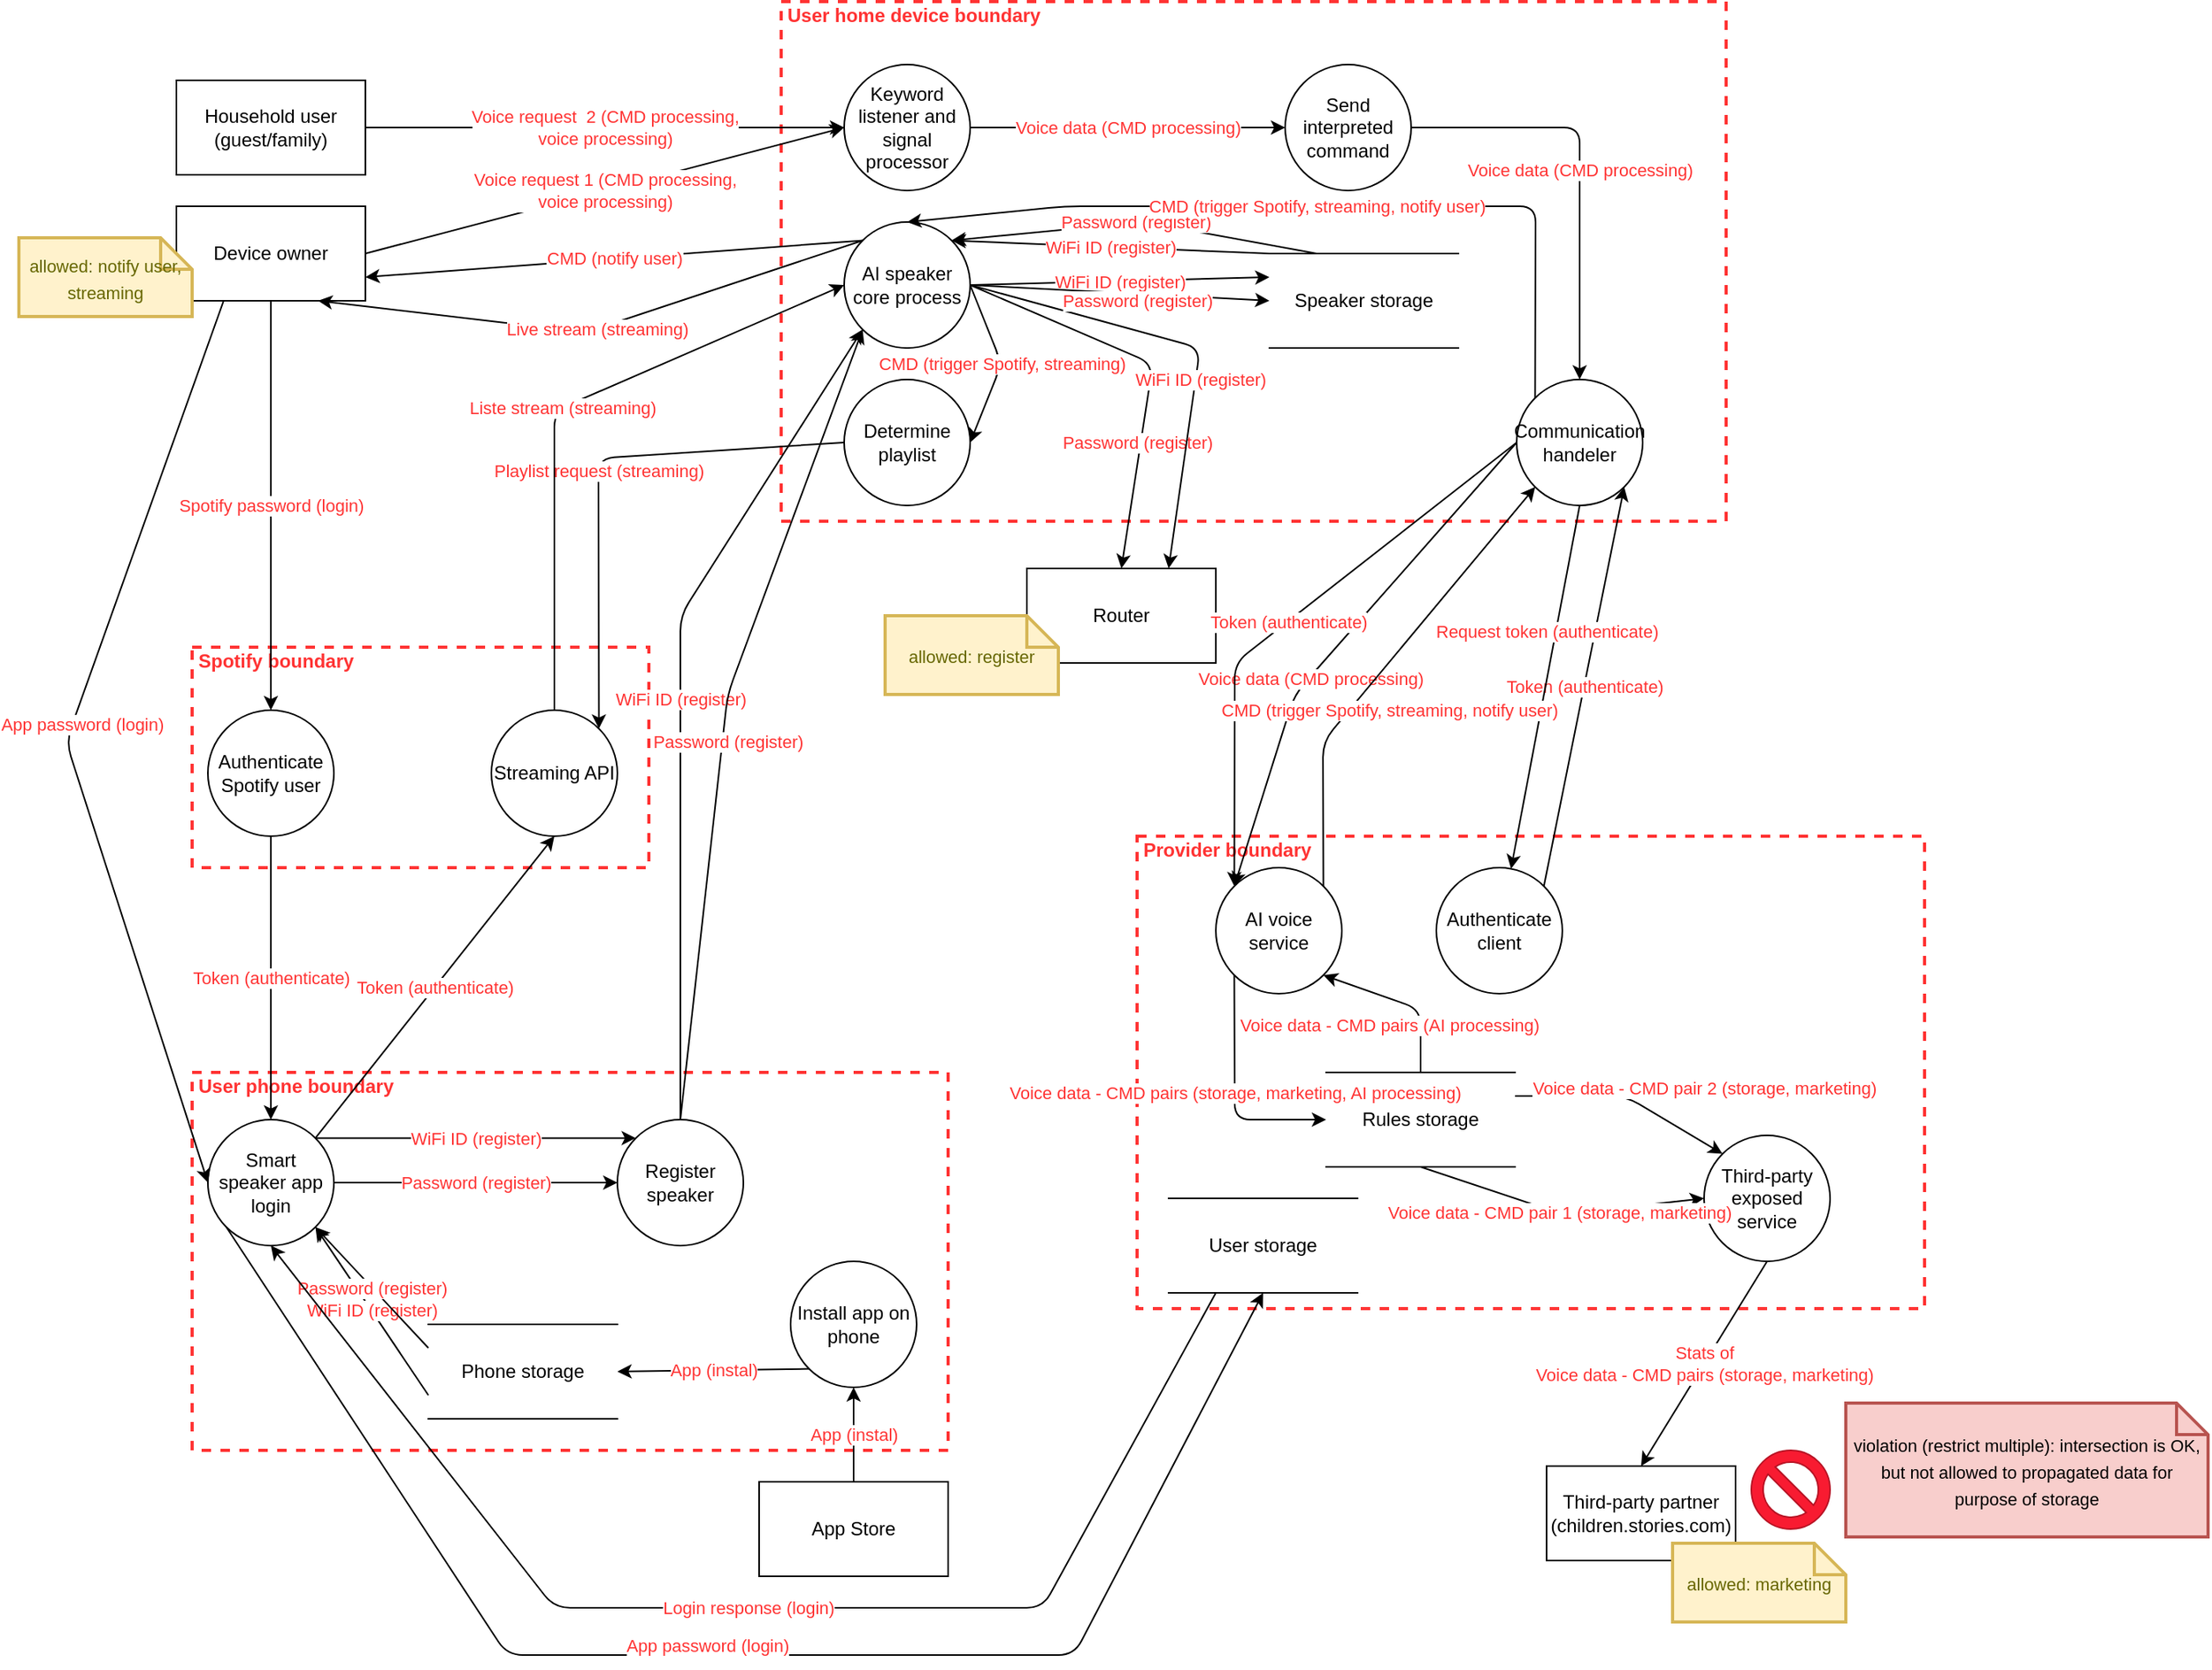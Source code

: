<mxfile version="16.5.1" type="device"><diagram id="mPVW4OZqNExP642rO-Jn" name="Page-1"><mxGraphModel dx="2253" dy="972" grid="1" gridSize="10" guides="1" tooltips="1" connect="1" arrows="1" fold="1" page="1" pageScale="1" pageWidth="827" pageHeight="1169" math="0" shadow="0"><root><mxCell id="0"/><mxCell id="1" parent="0"/><mxCell id="0tzfoNVV6dh2P5U6mnIn-1" value="Household user (guest/family)" style="rounded=0;whiteSpace=wrap;html=1;" parent="1" vertex="1"><mxGeometry x="30" y="240" width="120" height="60" as="geometry"/></mxCell><mxCell id="0tzfoNVV6dh2P5U6mnIn-2" value="Device owner" style="rounded=0;whiteSpace=wrap;html=1;" parent="1" vertex="1"><mxGeometry x="30" y="320" width="120" height="60" as="geometry"/></mxCell><mxCell id="0tzfoNVV6dh2P5U6mnIn-3" value="User home device boundary" style="html=1;fontColor=#FF3333;fontStyle=1;align=left;verticalAlign=top;spacing=0;labelBorderColor=none;fillColor=none;dashed=1;strokeWidth=2;strokeColor=#FF3333;spacingLeft=4;spacingTop=-3;" parent="1" vertex="1"><mxGeometry x="414" y="190" width="600" height="330" as="geometry"/></mxCell><mxCell id="0tzfoNVV6dh2P5U6mnIn-4" value="Determine playlist" style="ellipse;whiteSpace=wrap;html=1;aspect=fixed;" parent="1" vertex="1"><mxGeometry x="454" y="430" width="80" height="80" as="geometry"/></mxCell><mxCell id="0tzfoNVV6dh2P5U6mnIn-5" value="Keyword listener and signal processor" style="ellipse;whiteSpace=wrap;html=1;aspect=fixed;" parent="1" vertex="1"><mxGeometry x="454" y="230" width="80" height="80" as="geometry"/></mxCell><mxCell id="0tzfoNVV6dh2P5U6mnIn-6" value="AI speaker core process" style="ellipse;whiteSpace=wrap;html=1;aspect=fixed;" parent="1" vertex="1"><mxGeometry x="454" y="330" width="80" height="80" as="geometry"/></mxCell><mxCell id="0tzfoNVV6dh2P5U6mnIn-7" value="Send interpreted command" style="ellipse;whiteSpace=wrap;html=1;aspect=fixed;" parent="1" vertex="1"><mxGeometry x="734" y="230" width="80" height="80" as="geometry"/></mxCell><mxCell id="0tzfoNVV6dh2P5U6mnIn-8" value="Communication handeler" style="ellipse;whiteSpace=wrap;html=1;aspect=fixed;" parent="1" vertex="1"><mxGeometry x="881" y="430" width="80" height="80" as="geometry"/></mxCell><mxCell id="0tzfoNVV6dh2P5U6mnIn-9" value="Speaker storage" style="shape=partialRectangle;whiteSpace=wrap;html=1;left=0;right=0;" parent="1" vertex="1"><mxGeometry x="724" y="350" width="120" height="60" as="geometry"/></mxCell><mxCell id="0tzfoNVV6dh2P5U6mnIn-11" value="Spotify boundary" style="html=1;fontColor=#FF3333;fontStyle=1;align=left;verticalAlign=top;spacing=0;labelBorderColor=none;fillColor=none;dashed=1;strokeWidth=2;strokeColor=#FF3333;spacingLeft=4;spacingTop=-3;" parent="1" vertex="1"><mxGeometry x="40" y="600" width="290" height="140" as="geometry"/></mxCell><mxCell id="0tzfoNVV6dh2P5U6mnIn-12" value="Streaming API" style="ellipse;whiteSpace=wrap;html=1;aspect=fixed;" parent="1" vertex="1"><mxGeometry x="230" y="640" width="80" height="80" as="geometry"/></mxCell><mxCell id="0tzfoNVV6dh2P5U6mnIn-13" value="Authenticate Spotify user" style="ellipse;whiteSpace=wrap;html=1;aspect=fixed;" parent="1" vertex="1"><mxGeometry x="50" y="640" width="80" height="80" as="geometry"/></mxCell><mxCell id="0tzfoNVV6dh2P5U6mnIn-14" value="Router" style="rounded=0;whiteSpace=wrap;html=1;" parent="1" vertex="1"><mxGeometry x="570" y="550" width="120" height="60" as="geometry"/></mxCell><mxCell id="0tzfoNVV6dh2P5U6mnIn-15" value="User phone boundary" style="html=1;fontColor=#FF3333;fontStyle=1;align=left;verticalAlign=top;spacing=0;labelBorderColor=none;fillColor=none;dashed=1;strokeWidth=2;strokeColor=#FF3333;spacingLeft=4;spacingTop=-3;" parent="1" vertex="1"><mxGeometry x="40" y="870" width="480" height="240" as="geometry"/></mxCell><mxCell id="0tzfoNVV6dh2P5U6mnIn-16" value="App Store" style="rounded=0;whiteSpace=wrap;html=1;" parent="1" vertex="1"><mxGeometry x="400" y="1130" width="120" height="60" as="geometry"/></mxCell><mxCell id="0tzfoNVV6dh2P5U6mnIn-17" value="Provider boundary" style="html=1;fontColor=#FF3333;fontStyle=1;align=left;verticalAlign=top;spacing=0;labelBorderColor=none;fillColor=none;dashed=1;strokeWidth=2;strokeColor=#FF3333;spacingLeft=4;spacingTop=-3;" parent="1" vertex="1"><mxGeometry x="640" y="720" width="500" height="300" as="geometry"/></mxCell><mxCell id="0tzfoNVV6dh2P5U6mnIn-18" value="Authenticate client" style="ellipse;whiteSpace=wrap;html=1;aspect=fixed;" parent="1" vertex="1"><mxGeometry x="830" y="740" width="80" height="80" as="geometry"/></mxCell><mxCell id="0tzfoNVV6dh2P5U6mnIn-19" value="Third-party exposed service" style="ellipse;whiteSpace=wrap;html=1;aspect=fixed;" parent="1" vertex="1"><mxGeometry x="1000" y="910" width="80" height="80" as="geometry"/></mxCell><mxCell id="0tzfoNVV6dh2P5U6mnIn-20" value="AI voice service" style="ellipse;whiteSpace=wrap;html=1;aspect=fixed;" parent="1" vertex="1"><mxGeometry x="690" y="740" width="80" height="80" as="geometry"/></mxCell><mxCell id="0tzfoNVV6dh2P5U6mnIn-21" value="User storage" style="shape=partialRectangle;whiteSpace=wrap;html=1;left=0;right=0;fillColor=none;" parent="1" vertex="1"><mxGeometry x="660" y="950" width="120" height="60" as="geometry"/></mxCell><mxCell id="0tzfoNVV6dh2P5U6mnIn-22" value="Rules storage" style="shape=partialRectangle;whiteSpace=wrap;html=1;left=0;right=0;fillColor=none;" parent="1" vertex="1"><mxGeometry x="760" y="870" width="120" height="60" as="geometry"/></mxCell><mxCell id="0tzfoNVV6dh2P5U6mnIn-23" value="Third-party partner (children.stories.com)" style="rounded=0;whiteSpace=wrap;html=1;" parent="1" vertex="1"><mxGeometry x="900" y="1120" width="120" height="60" as="geometry"/></mxCell><mxCell id="0tzfoNVV6dh2P5U6mnIn-24" value="Smart speaker app login" style="ellipse;whiteSpace=wrap;html=1;aspect=fixed;" parent="1" vertex="1"><mxGeometry x="50" y="900" width="80" height="80" as="geometry"/></mxCell><mxCell id="0tzfoNVV6dh2P5U6mnIn-25" value="Install app on phone" style="ellipse;whiteSpace=wrap;html=1;aspect=fixed;" parent="1" vertex="1"><mxGeometry x="420" y="990" width="80" height="80" as="geometry"/></mxCell><mxCell id="0tzfoNVV6dh2P5U6mnIn-26" value="Register speaker" style="ellipse;whiteSpace=wrap;html=1;aspect=fixed;" parent="1" vertex="1"><mxGeometry x="310" y="900" width="80" height="80" as="geometry"/></mxCell><mxCell id="0tzfoNVV6dh2P5U6mnIn-27" value="Phone storage" style="shape=partialRectangle;whiteSpace=wrap;html=1;left=0;right=0;" parent="1" vertex="1"><mxGeometry x="190" y="1030" width="120" height="60" as="geometry"/></mxCell><mxCell id="0tzfoNVV6dh2P5U6mnIn-28" value="Voice request 1 (CMD processing,&lt;br&gt;voice processing)" style="endArrow=classic;html=1;fontColor=#FF3333;entryX=0;entryY=0.5;entryDx=0;entryDy=0;exitX=1;exitY=0.5;exitDx=0;exitDy=0;" parent="1" source="0tzfoNVV6dh2P5U6mnIn-2" target="0tzfoNVV6dh2P5U6mnIn-5" edge="1"><mxGeometry width="50" height="50" relative="1" as="geometry"><mxPoint x="60" y="459.48" as="sourcePoint"/><mxPoint x="195.04" y="480.52" as="targetPoint"/><Array as="points"/></mxGeometry></mxCell><mxCell id="0tzfoNVV6dh2P5U6mnIn-29" value="Voice request&amp;nbsp; 2 (CMD processing, &lt;br&gt;voice processing)" style="endArrow=classic;html=1;fontColor=#FF3333;entryX=0;entryY=0.5;entryDx=0;entryDy=0;exitX=1;exitY=0.5;exitDx=0;exitDy=0;" parent="1" source="0tzfoNVV6dh2P5U6mnIn-1" target="0tzfoNVV6dh2P5U6mnIn-5" edge="1"><mxGeometry width="50" height="50" relative="1" as="geometry"><mxPoint x="160" y="360" as="sourcePoint"/><mxPoint x="350" y="320" as="targetPoint"/><Array as="points"/></mxGeometry></mxCell><mxCell id="0tzfoNVV6dh2P5U6mnIn-30" value="CMD (notify user)" style="endArrow=classic;html=1;fontColor=#FF3333;entryX=1;entryY=0.75;entryDx=0;entryDy=0;exitX=0;exitY=0;exitDx=0;exitDy=0;fillColor=#dae8fc;strokeColor=#000000;" parent="1" source="0tzfoNVV6dh2P5U6mnIn-6" target="0tzfoNVV6dh2P5U6mnIn-2" edge="1"><mxGeometry width="50" height="50" relative="1" as="geometry"><mxPoint x="80" y="465" as="sourcePoint"/><mxPoint x="250" y="475" as="targetPoint"/><Array as="points"/></mxGeometry></mxCell><mxCell id="0tzfoNVV6dh2P5U6mnIn-31" value="Spotify password (login)" style="endArrow=classic;html=1;fontColor=#FF3333;entryX=0.5;entryY=0;entryDx=0;entryDy=0;exitX=0.5;exitY=1;exitDx=0;exitDy=0;" parent="1" source="0tzfoNVV6dh2P5U6mnIn-2" target="0tzfoNVV6dh2P5U6mnIn-13" edge="1"><mxGeometry width="50" height="50" relative="1" as="geometry"><mxPoint x="100" y="465" as="sourcePoint"/><mxPoint x="270" y="475" as="targetPoint"/><Array as="points"/></mxGeometry></mxCell><mxCell id="0tzfoNVV6dh2P5U6mnIn-32" value="App password (login)" style="endArrow=classic;html=1;fontColor=#FF3333;exitX=0.25;exitY=1;exitDx=0;exitDy=0;entryX=0;entryY=0.5;entryDx=0;entryDy=0;" parent="1" source="0tzfoNVV6dh2P5U6mnIn-2" target="0tzfoNVV6dh2P5U6mnIn-24" edge="1"><mxGeometry x="-0.043" y="6" width="50" height="50" relative="1" as="geometry"><mxPoint x="100" y="390" as="sourcePoint"/><mxPoint x="10" y="910" as="targetPoint"/><Array as="points"><mxPoint x="-40" y="660"/></Array><mxPoint as="offset"/></mxGeometry></mxCell><mxCell id="0tzfoNVV6dh2P5U6mnIn-33" value="Token (authenticate)" style="endArrow=classic;html=1;fontColor=#FF3333;entryX=0.5;entryY=0;entryDx=0;entryDy=0;exitX=0.5;exitY=1;exitDx=0;exitDy=0;" parent="1" source="0tzfoNVV6dh2P5U6mnIn-13" target="0tzfoNVV6dh2P5U6mnIn-24" edge="1"><mxGeometry width="50" height="50" relative="1" as="geometry"><mxPoint x="184.5" y="600" as="sourcePoint"/><mxPoint x="184.5" y="860" as="targetPoint"/><Array as="points"/></mxGeometry></mxCell><mxCell id="0tzfoNVV6dh2P5U6mnIn-34" value="Token (authenticate)" style="endArrow=classic;html=1;fontColor=#FF3333;entryX=0.5;entryY=1;entryDx=0;entryDy=0;exitX=1;exitY=0;exitDx=0;exitDy=0;" parent="1" source="0tzfoNVV6dh2P5U6mnIn-24" target="0tzfoNVV6dh2P5U6mnIn-12" edge="1"><mxGeometry width="50" height="50" relative="1" as="geometry"><mxPoint x="100" y="730" as="sourcePoint"/><mxPoint x="100" y="910" as="targetPoint"/><Array as="points"/></mxGeometry></mxCell><mxCell id="0tzfoNVV6dh2P5U6mnIn-35" value="WiFi ID (register)" style="endArrow=classic;html=1;fontColor=#FF3333;entryX=0;entryY=0;entryDx=0;entryDy=0;exitX=1;exitY=0;exitDx=0;exitDy=0;" parent="1" source="0tzfoNVV6dh2P5U6mnIn-24" target="0tzfoNVV6dh2P5U6mnIn-26" edge="1"><mxGeometry width="50" height="50" relative="1" as="geometry"><mxPoint x="128.284" y="921.716" as="sourcePoint"/><mxPoint x="280" y="730" as="targetPoint"/><Array as="points"/></mxGeometry></mxCell><mxCell id="0tzfoNVV6dh2P5U6mnIn-36" value="Password (register)" style="endArrow=classic;html=1;fontColor=#FF3333;entryX=0;entryY=0.5;entryDx=0;entryDy=0;exitX=1;exitY=0.5;exitDx=0;exitDy=0;" parent="1" source="0tzfoNVV6dh2P5U6mnIn-24" target="0tzfoNVV6dh2P5U6mnIn-26" edge="1"><mxGeometry width="50" height="50" relative="1" as="geometry"><mxPoint x="140" y="950" as="sourcePoint"/><mxPoint x="320" y="950" as="targetPoint"/><Array as="points"/></mxGeometry></mxCell><mxCell id="0tzfoNVV6dh2P5U6mnIn-37" value="WiFi ID (register)" style="endArrow=classic;html=1;fontColor=#FF3333;exitX=0;exitY=0.75;exitDx=0;exitDy=0;entryX=1;entryY=1;entryDx=0;entryDy=0;" parent="1" source="0tzfoNVV6dh2P5U6mnIn-27" target="0tzfoNVV6dh2P5U6mnIn-24" edge="1"><mxGeometry width="50" height="50" relative="1" as="geometry"><mxPoint x="140" y="950" as="sourcePoint"/><mxPoint x="90" y="980" as="targetPoint"/><Array as="points"/></mxGeometry></mxCell><mxCell id="0tzfoNVV6dh2P5U6mnIn-38" value="Password (register)" style="endArrow=classic;html=1;fontColor=#FF3333;entryX=1;entryY=1;entryDx=0;entryDy=0;exitX=0;exitY=0.25;exitDx=0;exitDy=0;" parent="1" source="0tzfoNVV6dh2P5U6mnIn-27" target="0tzfoNVV6dh2P5U6mnIn-24" edge="1"><mxGeometry width="50" height="50" relative="1" as="geometry"><mxPoint x="128.284" y="978.284" as="sourcePoint"/><mxPoint x="331.716" y="978.284" as="targetPoint"/><Array as="points"/></mxGeometry></mxCell><mxCell id="0tzfoNVV6dh2P5U6mnIn-39" value="App (instal)" style="endArrow=classic;html=1;fontColor=#FF3333;entryX=0.5;entryY=1;entryDx=0;entryDy=0;exitX=0.5;exitY=0;exitDx=0;exitDy=0;" parent="1" source="0tzfoNVV6dh2P5U6mnIn-16" target="0tzfoNVV6dh2P5U6mnIn-25" edge="1"><mxGeometry width="50" height="50" relative="1" as="geometry"><mxPoint x="200" y="1085" as="sourcePoint"/><mxPoint x="100" y="990" as="targetPoint"/><Array as="points"/></mxGeometry></mxCell><mxCell id="0tzfoNVV6dh2P5U6mnIn-40" value="App (instal)" style="endArrow=classic;html=1;fontColor=#FF3333;entryX=1;entryY=0.5;entryDx=0;entryDy=0;exitX=0;exitY=1;exitDx=0;exitDy=0;" parent="1" source="0tzfoNVV6dh2P5U6mnIn-25" target="0tzfoNVV6dh2P5U6mnIn-27" edge="1"><mxGeometry width="50" height="50" relative="1" as="geometry"><mxPoint x="470" y="1140" as="sourcePoint"/><mxPoint x="470" y="1080" as="targetPoint"/><Array as="points"/></mxGeometry></mxCell><mxCell id="0tzfoNVV6dh2P5U6mnIn-41" value="App password (login)" style="endArrow=classic;html=1;fontColor=#FF3333;exitX=0;exitY=1;exitDx=0;exitDy=0;entryX=0.5;entryY=1;entryDx=0;entryDy=0;" parent="1" source="0tzfoNVV6dh2P5U6mnIn-24" target="0tzfoNVV6dh2P5U6mnIn-21" edge="1"><mxGeometry x="-0.043" y="6" width="50" height="50" relative="1" as="geometry"><mxPoint x="440" y="830" as="sourcePoint"/><mxPoint x="430" y="1390" as="targetPoint"/><Array as="points"><mxPoint x="240" y="1240"/><mxPoint x="600" y="1240"/></Array><mxPoint as="offset"/></mxGeometry></mxCell><mxCell id="0tzfoNVV6dh2P5U6mnIn-42" value="Login response (login)" style="endArrow=classic;html=1;fontColor=#FF3333;exitX=0.25;exitY=1;exitDx=0;exitDy=0;entryX=0.5;entryY=1;entryDx=0;entryDy=0;" parent="1" source="0tzfoNVV6dh2P5U6mnIn-21" target="0tzfoNVV6dh2P5U6mnIn-24" edge="1"><mxGeometry width="50" height="50" relative="1" as="geometry"><mxPoint x="80" y="1100" as="sourcePoint"/><mxPoint x="40" y="1280" as="targetPoint"/><Array as="points"><mxPoint x="580" y="1210"/><mxPoint x="270" y="1210"/></Array></mxGeometry></mxCell><mxCell id="0tzfoNVV6dh2P5U6mnIn-43" value="Playlist request (streaming)" style="endArrow=classic;html=1;fontColor=#FF3333;entryX=1;entryY=0;entryDx=0;entryDy=0;exitX=0;exitY=0.5;exitDx=0;exitDy=0;" parent="1" source="0tzfoNVV6dh2P5U6mnIn-4" target="0tzfoNVV6dh2P5U6mnIn-12" edge="1"><mxGeometry width="50" height="50" relative="1" as="geometry"><mxPoint x="100" y="390" as="sourcePoint"/><mxPoint x="100" y="650" as="targetPoint"/><Array as="points"><mxPoint x="298" y="480"/></Array></mxGeometry></mxCell><mxCell id="0tzfoNVV6dh2P5U6mnIn-44" value="Liste stream (streaming)" style="endArrow=classic;html=1;fontColor=#FF3333;entryX=0;entryY=0.5;entryDx=0;entryDy=0;exitX=0.5;exitY=0;exitDx=0;exitDy=0;" parent="1" source="0tzfoNVV6dh2P5U6mnIn-12" target="0tzfoNVV6dh2P5U6mnIn-6" edge="1"><mxGeometry width="50" height="50" relative="1" as="geometry"><mxPoint x="370" y="530" as="sourcePoint"/><mxPoint x="308.284" y="661.716" as="targetPoint"/><Array as="points"><mxPoint x="270" y="450"/></Array></mxGeometry></mxCell><mxCell id="0tzfoNVV6dh2P5U6mnIn-45" value="CMD (trigger Spotify, streaming)" style="endArrow=classic;html=1;fontColor=#FF3333;entryX=1;entryY=0.5;entryDx=0;entryDy=0;exitX=1;exitY=0.5;exitDx=0;exitDy=0;" parent="1" source="0tzfoNVV6dh2P5U6mnIn-6" target="0tzfoNVV6dh2P5U6mnIn-4" edge="1"><mxGeometry width="50" height="50" relative="1" as="geometry"><mxPoint x="504" y="520" as="sourcePoint"/><mxPoint x="442.284" y="651.716" as="targetPoint"/><Array as="points"><mxPoint x="554" y="420"/></Array></mxGeometry></mxCell><mxCell id="0tzfoNVV6dh2P5U6mnIn-46" value="Password (register)" style="endArrow=classic;html=1;fontColor=#FF3333;entryX=0.5;entryY=0;entryDx=0;entryDy=0;exitX=1;exitY=0.5;exitDx=0;exitDy=0;" parent="1" source="0tzfoNVV6dh2P5U6mnIn-6" target="0tzfoNVV6dh2P5U6mnIn-14" edge="1"><mxGeometry x="0.375" y="-2" width="50" height="50" relative="1" as="geometry"><mxPoint x="544" y="380" as="sourcePoint"/><mxPoint x="624" y="545" as="targetPoint"/><Array as="points"><mxPoint x="650" y="420"/></Array><mxPoint as="offset"/></mxGeometry></mxCell><mxCell id="0tzfoNVV6dh2P5U6mnIn-47" value="WiFi ID (register)" style="endArrow=classic;html=1;fontColor=#FF3333;entryX=0.75;entryY=0;entryDx=0;entryDy=0;exitX=1;exitY=0.5;exitDx=0;exitDy=0;" parent="1" source="0tzfoNVV6dh2P5U6mnIn-6" target="0tzfoNVV6dh2P5U6mnIn-14" edge="1"><mxGeometry x="0.169" y="3" width="50" height="50" relative="1" as="geometry"><mxPoint x="544" y="380" as="sourcePoint"/><mxPoint x="654" y="545" as="targetPoint"/><Array as="points"><mxPoint x="680" y="410"/></Array><mxPoint as="offset"/></mxGeometry></mxCell><mxCell id="0tzfoNVV6dh2P5U6mnIn-48" value="WiFi ID (register)" style="endArrow=classic;html=1;fontColor=#FF3333;exitX=1;exitY=0.5;exitDx=0;exitDy=0;entryX=0;entryY=0.25;entryDx=0;entryDy=0;" parent="1" source="0tzfoNVV6dh2P5U6mnIn-6" target="0tzfoNVV6dh2P5U6mnIn-9" edge="1"><mxGeometry width="50" height="50" relative="1" as="geometry"><mxPoint x="544" y="380" as="sourcePoint"/><mxPoint x="734" y="370" as="targetPoint"/><Array as="points"/></mxGeometry></mxCell><mxCell id="0tzfoNVV6dh2P5U6mnIn-49" value="Password (register)" style="endArrow=classic;html=1;fontColor=#FF3333;exitX=1;exitY=0.5;exitDx=0;exitDy=0;entryX=0;entryY=0.5;entryDx=0;entryDy=0;" parent="1" source="0tzfoNVV6dh2P5U6mnIn-6" target="0tzfoNVV6dh2P5U6mnIn-9" edge="1"><mxGeometry x="0.118" y="-4" width="50" height="50" relative="1" as="geometry"><mxPoint x="544" y="380" as="sourcePoint"/><mxPoint x="734" y="375" as="targetPoint"/><Array as="points"/><mxPoint as="offset"/></mxGeometry></mxCell><mxCell id="0tzfoNVV6dh2P5U6mnIn-50" value="WiFi ID (register)" style="endArrow=classic;html=1;fontColor=#FF3333;exitX=0;exitY=0;exitDx=0;exitDy=0;entryX=1;entryY=0;entryDx=0;entryDy=0;" parent="1" source="0tzfoNVV6dh2P5U6mnIn-9" target="0tzfoNVV6dh2P5U6mnIn-6" edge="1"><mxGeometry width="50" height="50" relative="1" as="geometry"><mxPoint x="544" y="325" as="sourcePoint"/><mxPoint x="734" y="320" as="targetPoint"/><Array as="points"/></mxGeometry></mxCell><mxCell id="0tzfoNVV6dh2P5U6mnIn-51" value="Password (register)" style="endArrow=classic;html=1;fontColor=#FF3333;exitX=0.25;exitY=0;exitDx=0;exitDy=0;entryX=1;entryY=0;entryDx=0;entryDy=0;" parent="1" source="0tzfoNVV6dh2P5U6mnIn-9" target="0tzfoNVV6dh2P5U6mnIn-6" edge="1"><mxGeometry width="50" height="50" relative="1" as="geometry"><mxPoint x="544" y="380" as="sourcePoint"/><mxPoint x="734" y="390" as="targetPoint"/><Array as="points"><mxPoint x="644" y="330"/></Array></mxGeometry></mxCell><mxCell id="0tzfoNVV6dh2P5U6mnIn-52" value="Voice data (CMD processing)" style="endArrow=classic;html=1;fontColor=#FF3333;entryX=0;entryY=0.5;entryDx=0;entryDy=0;exitX=1;exitY=0.5;exitDx=0;exitDy=0;" parent="1" source="0tzfoNVV6dh2P5U6mnIn-5" target="0tzfoNVV6dh2P5U6mnIn-7" edge="1"><mxGeometry width="50" height="50" relative="1" as="geometry"><mxPoint x="584" y="280" as="sourcePoint"/><mxPoint x="754" y="210" as="targetPoint"/><Array as="points"/></mxGeometry></mxCell><mxCell id="0tzfoNVV6dh2P5U6mnIn-53" value="Voice data (CMD processing)" style="endArrow=classic;html=1;fontColor=#FF3333;entryX=0.5;entryY=0;entryDx=0;entryDy=0;exitX=1;exitY=0.5;exitDx=0;exitDy=0;" parent="1" source="0tzfoNVV6dh2P5U6mnIn-7" target="0tzfoNVV6dh2P5U6mnIn-8" edge="1"><mxGeometry width="50" height="50" relative="1" as="geometry"><mxPoint x="544" y="280" as="sourcePoint"/><mxPoint x="744" y="280" as="targetPoint"/><Array as="points"><mxPoint x="921" y="270"/></Array></mxGeometry></mxCell><mxCell id="0tzfoNVV6dh2P5U6mnIn-54" value="CMD (trigger Spotify, streaming, notify user)" style="endArrow=classic;html=1;fontColor=#FF3333;entryX=0.5;entryY=0;entryDx=0;entryDy=0;exitX=0;exitY=0;exitDx=0;exitDy=0;" parent="1" source="0tzfoNVV6dh2P5U6mnIn-8" target="0tzfoNVV6dh2P5U6mnIn-6" edge="1"><mxGeometry width="50" height="50" relative="1" as="geometry"><mxPoint x="824" y="280" as="sourcePoint"/><mxPoint x="931" y="440" as="targetPoint"/><Array as="points"><mxPoint x="893" y="320"/><mxPoint x="594" y="320"/></Array></mxGeometry></mxCell><mxCell id="0tzfoNVV6dh2P5U6mnIn-55" value="Token (authenticate)" style="endArrow=classic;html=1;fontColor=#FF3333;entryX=1;entryY=1;entryDx=0;entryDy=0;exitX=1;exitY=0;exitDx=0;exitDy=0;" parent="1" source="0tzfoNVV6dh2P5U6mnIn-18" target="0tzfoNVV6dh2P5U6mnIn-8" edge="1"><mxGeometry width="50" height="50" relative="1" as="geometry"><mxPoint x="850.004" y="701.716" as="sourcePoint"/><mxPoint x="1001.72" y="510" as="targetPoint"/><Array as="points"/></mxGeometry></mxCell><mxCell id="0tzfoNVV6dh2P5U6mnIn-56" value="Request token (authenticate)" style="endArrow=classic;html=1;fontColor=#FF3333;exitX=0.5;exitY=1;exitDx=0;exitDy=0;" parent="1" source="0tzfoNVV6dh2P5U6mnIn-8" target="0tzfoNVV6dh2P5U6mnIn-18" edge="1"><mxGeometry x="-0.297" y="-6" width="50" height="50" relative="1" as="geometry"><mxPoint x="840" y="760" as="sourcePoint"/><mxPoint x="825.284" y="518.284" as="targetPoint"/><Array as="points"/><mxPoint as="offset"/></mxGeometry></mxCell><mxCell id="0tzfoNVV6dh2P5U6mnIn-57" value="Voice data (CMD processing)" style="endArrow=classic;html=1;fontColor=#FF3333;entryX=0;entryY=0;entryDx=0;entryDy=0;exitX=0;exitY=0.5;exitDx=0;exitDy=0;" parent="1" source="0tzfoNVV6dh2P5U6mnIn-8" target="0tzfoNVV6dh2P5U6mnIn-20" edge="1"><mxGeometry x="0.169" y="1" width="50" height="50" relative="1" as="geometry"><mxPoint x="768.716" y="518.284" as="sourcePoint"/><mxPoint x="771.716" y="771.716" as="targetPoint"/><Array as="points"><mxPoint x="740" y="630"/></Array><mxPoint as="offset"/></mxGeometry></mxCell><mxCell id="0tzfoNVV6dh2P5U6mnIn-58" value="Token (authenticate)" style="endArrow=classic;html=1;fontColor=#FF3333;entryX=0;entryY=0;entryDx=0;entryDy=0;exitX=0;exitY=0.5;exitDx=0;exitDy=0;fillColor=#dae8fc;strokeColor=#000000;" parent="1" source="0tzfoNVV6dh2P5U6mnIn-8" target="0tzfoNVV6dh2P5U6mnIn-20" edge="1"><mxGeometry width="50" height="50" relative="1" as="geometry"><mxPoint x="757" y="490" as="sourcePoint"/><mxPoint x="631.716" y="771.716" as="targetPoint"/><Array as="points"><mxPoint x="702" y="610"/></Array></mxGeometry></mxCell><mxCell id="0tzfoNVV6dh2P5U6mnIn-59" value="CMD (trigger Spotify, streaming, notify user)" style="endArrow=classic;html=1;fontColor=#FF3333;entryX=0;entryY=1;entryDx=0;entryDy=0;exitX=1;exitY=0;exitDx=0;exitDy=0;" parent="1" source="0tzfoNVV6dh2P5U6mnIn-20" target="0tzfoNVV6dh2P5U6mnIn-8" edge="1"><mxGeometry x="-0.113" y="-19" width="50" height="50" relative="1" as="geometry"><mxPoint x="689.716" y="661.716" as="sourcePoint"/><mxPoint x="291" y="550" as="targetPoint"/><Array as="points"><mxPoint x="758" y="660"/></Array><mxPoint as="offset"/></mxGeometry></mxCell><mxCell id="0tzfoNVV6dh2P5U6mnIn-60" value="Voice data - CMD pairs (storage, marketing, AI processing)" style="endArrow=classic;html=1;fontColor=#FF3333;entryX=0;entryY=0.5;entryDx=0;entryDy=0;exitX=0;exitY=1;exitDx=0;exitDy=0;" parent="1" source="0tzfoNVV6dh2P5U6mnIn-20" target="0tzfoNVV6dh2P5U6mnIn-22" edge="1"><mxGeometry width="50" height="50" relative="1" as="geometry"><mxPoint x="837" y="480" as="sourcePoint"/><mxPoint x="711.716" y="761.716" as="targetPoint"/><Array as="points"><mxPoint x="702" y="900"/></Array></mxGeometry></mxCell><mxCell id="0tzfoNVV6dh2P5U6mnIn-61" value="Voice data - CMD pairs (AI processing)" style="endArrow=classic;html=1;fontColor=#FF3333;exitX=0.5;exitY=0;exitDx=0;exitDy=0;entryX=1;entryY=1;entryDx=0;entryDy=0;" parent="1" source="0tzfoNVV6dh2P5U6mnIn-22" target="0tzfoNVV6dh2P5U6mnIn-20" edge="1"><mxGeometry x="0.054" y="16" width="50" height="50" relative="1" as="geometry"><mxPoint x="711.716" y="818.284" as="sourcePoint"/><mxPoint x="770" y="910" as="targetPoint"/><Array as="points"><mxPoint x="820" y="830"/></Array><mxPoint as="offset"/></mxGeometry></mxCell><mxCell id="0tzfoNVV6dh2P5U6mnIn-62" value="Voice data - CMD pair 1 (storage, marketing)" style="endArrow=classic;html=1;fontColor=#FF3333;entryX=0;entryY=0.5;entryDx=0;entryDy=0;exitX=0.5;exitY=1;exitDx=0;exitDy=0;" parent="1" source="0tzfoNVV6dh2P5U6mnIn-22" target="0tzfoNVV6dh2P5U6mnIn-19" edge="1"><mxGeometry width="50" height="50" relative="1" as="geometry"><mxPoint x="919.996" y="890.004" as="sourcePoint"/><mxPoint x="978.28" y="981.72" as="targetPoint"/><Array as="points"><mxPoint x="910" y="960"/></Array></mxGeometry></mxCell><mxCell id="0tzfoNVV6dh2P5U6mnIn-63" value="Voice data - CMD pair 2 (storage, marketing)" style="endArrow=classic;html=1;fontColor=#FF3333;entryX=0;entryY=0;entryDx=0;entryDy=0;exitX=1;exitY=0.25;exitDx=0;exitDy=0;" parent="1" source="0tzfoNVV6dh2P5U6mnIn-22" target="0tzfoNVV6dh2P5U6mnIn-19" edge="1"><mxGeometry x="0.557" y="30" width="50" height="50" relative="1" as="geometry"><mxPoint x="830" y="940" as="sourcePoint"/><mxPoint x="1010" y="960" as="targetPoint"/><Array as="points"><mxPoint x="950" y="885"/></Array><mxPoint as="offset"/></mxGeometry></mxCell><mxCell id="0tzfoNVV6dh2P5U6mnIn-64" value="Stats of &lt;br&gt;Voice data - CMD pairs (storage, marketing)" style="endArrow=classic;html=1;fontColor=#FF3333;entryX=0.5;entryY=0;entryDx=0;entryDy=0;exitX=0.5;exitY=1;exitDx=0;exitDy=0;" parent="1" source="0tzfoNVV6dh2P5U6mnIn-19" target="0tzfoNVV6dh2P5U6mnIn-23" edge="1"><mxGeometry width="50" height="50" relative="1" as="geometry"><mxPoint x="810" y="905" as="sourcePoint"/><mxPoint x="941.716" y="941.716" as="targetPoint"/></mxGeometry></mxCell><mxCell id="0tzfoNVV6dh2P5U6mnIn-66" value="WiFi ID (register)" style="endArrow=classic;html=1;fontColor=#FF3333;entryX=0;entryY=1;entryDx=0;entryDy=0;exitX=0.5;exitY=0;exitDx=0;exitDy=0;" parent="1" source="0tzfoNVV6dh2P5U6mnIn-26" target="0tzfoNVV6dh2P5U6mnIn-6" edge="1"><mxGeometry width="50" height="50" relative="1" as="geometry"><mxPoint x="414" y="790.86" as="sourcePoint"/><mxPoint x="609.716" y="549.144" as="targetPoint"/><Array as="points"><mxPoint x="350" y="580"/></Array></mxGeometry></mxCell><mxCell id="0tzfoNVV6dh2P5U6mnIn-67" value="Password (register)" style="endArrow=classic;html=1;fontColor=#FF3333;entryX=0;entryY=1;entryDx=0;entryDy=0;exitX=0.5;exitY=0;exitDx=0;exitDy=0;" parent="1" source="0tzfoNVV6dh2P5U6mnIn-26" target="0tzfoNVV6dh2P5U6mnIn-6" edge="1"><mxGeometry x="-0.068" y="-3" width="50" height="50" relative="1" as="geometry"><mxPoint x="360" y="910" as="sourcePoint"/><mxPoint x="475.716" y="408.284" as="targetPoint"/><Array as="points"><mxPoint x="380" y="630"/></Array><mxPoint as="offset"/></mxGeometry></mxCell><mxCell id="am4XPa-oT7kGSsBCxcIC-15" value="Live stream (streaming)" style="endArrow=classic;html=1;fontColor=#FF3333;entryX=0.75;entryY=1;entryDx=0;entryDy=0;exitX=0;exitY=0;exitDx=0;exitDy=0;" parent="1" source="0tzfoNVV6dh2P5U6mnIn-6" target="0tzfoNVV6dh2P5U6mnIn-2" edge="1"><mxGeometry width="50" height="50" relative="1" as="geometry"><mxPoint x="475.716" y="351.716" as="sourcePoint"/><mxPoint x="160" y="375" as="targetPoint"/><Array as="points"><mxPoint x="290" y="400"/></Array></mxGeometry></mxCell><mxCell id="nPlVLvye-_1ug_p0zA4r-1" value="&lt;font style=&quot;font-size: 11px&quot;&gt;allowed: register&lt;/font&gt;" style="shape=note;strokeWidth=2;fontSize=14;size=20;whiteSpace=wrap;html=1;fillColor=#fff2cc;strokeColor=#d6b656;fontColor=#666600;" parent="1" vertex="1"><mxGeometry x="480" y="580" width="110" height="50" as="geometry"/></mxCell><mxCell id="nPlVLvye-_1ug_p0zA4r-3" value="&lt;font style=&quot;font-size: 11px&quot;&gt;allowed: marketing&lt;/font&gt;" style="shape=note;strokeWidth=2;fontSize=14;size=20;whiteSpace=wrap;html=1;fillColor=#fff2cc;strokeColor=#d6b656;fontColor=#666600;" parent="1" vertex="1"><mxGeometry x="980" y="1169" width="110" height="50" as="geometry"/></mxCell><mxCell id="nPlVLvye-_1ug_p0zA4r-4" value="&lt;font style=&quot;font-size: 11px&quot;&gt;allowed: notify user, streaming&lt;/font&gt;" style="shape=note;strokeWidth=2;fontSize=14;size=20;whiteSpace=wrap;html=1;fillColor=#fff2cc;strokeColor=#d6b656;fontColor=#666600;" parent="1" vertex="1"><mxGeometry x="-70" y="340" width="110" height="50" as="geometry"/></mxCell><mxCell id="nPlVLvye-_1ug_p0zA4r-6" value="" style="verticalLabelPosition=bottom;verticalAlign=top;html=1;shape=mxgraph.basic.no_symbol;fillColor=#F81B31;strokeColor=#B81425;" parent="1" vertex="1"><mxGeometry x="1030" y="1110" width="50" height="50" as="geometry"/></mxCell><mxCell id="nPlVLvye-_1ug_p0zA4r-7" value="&lt;font style=&quot;font-size: 11px&quot;&gt;violation (restrict multiple): intersection is OK, but not allowed to propagated data for purpose of storage&lt;/font&gt;" style="shape=note;strokeWidth=2;fontSize=14;size=20;whiteSpace=wrap;html=1;fillColor=#f8cecc;strokeColor=#b85450;" parent="1" vertex="1"><mxGeometry x="1090" y="1080" width="230" height="85" as="geometry"/></mxCell></root></mxGraphModel></diagram></mxfile>